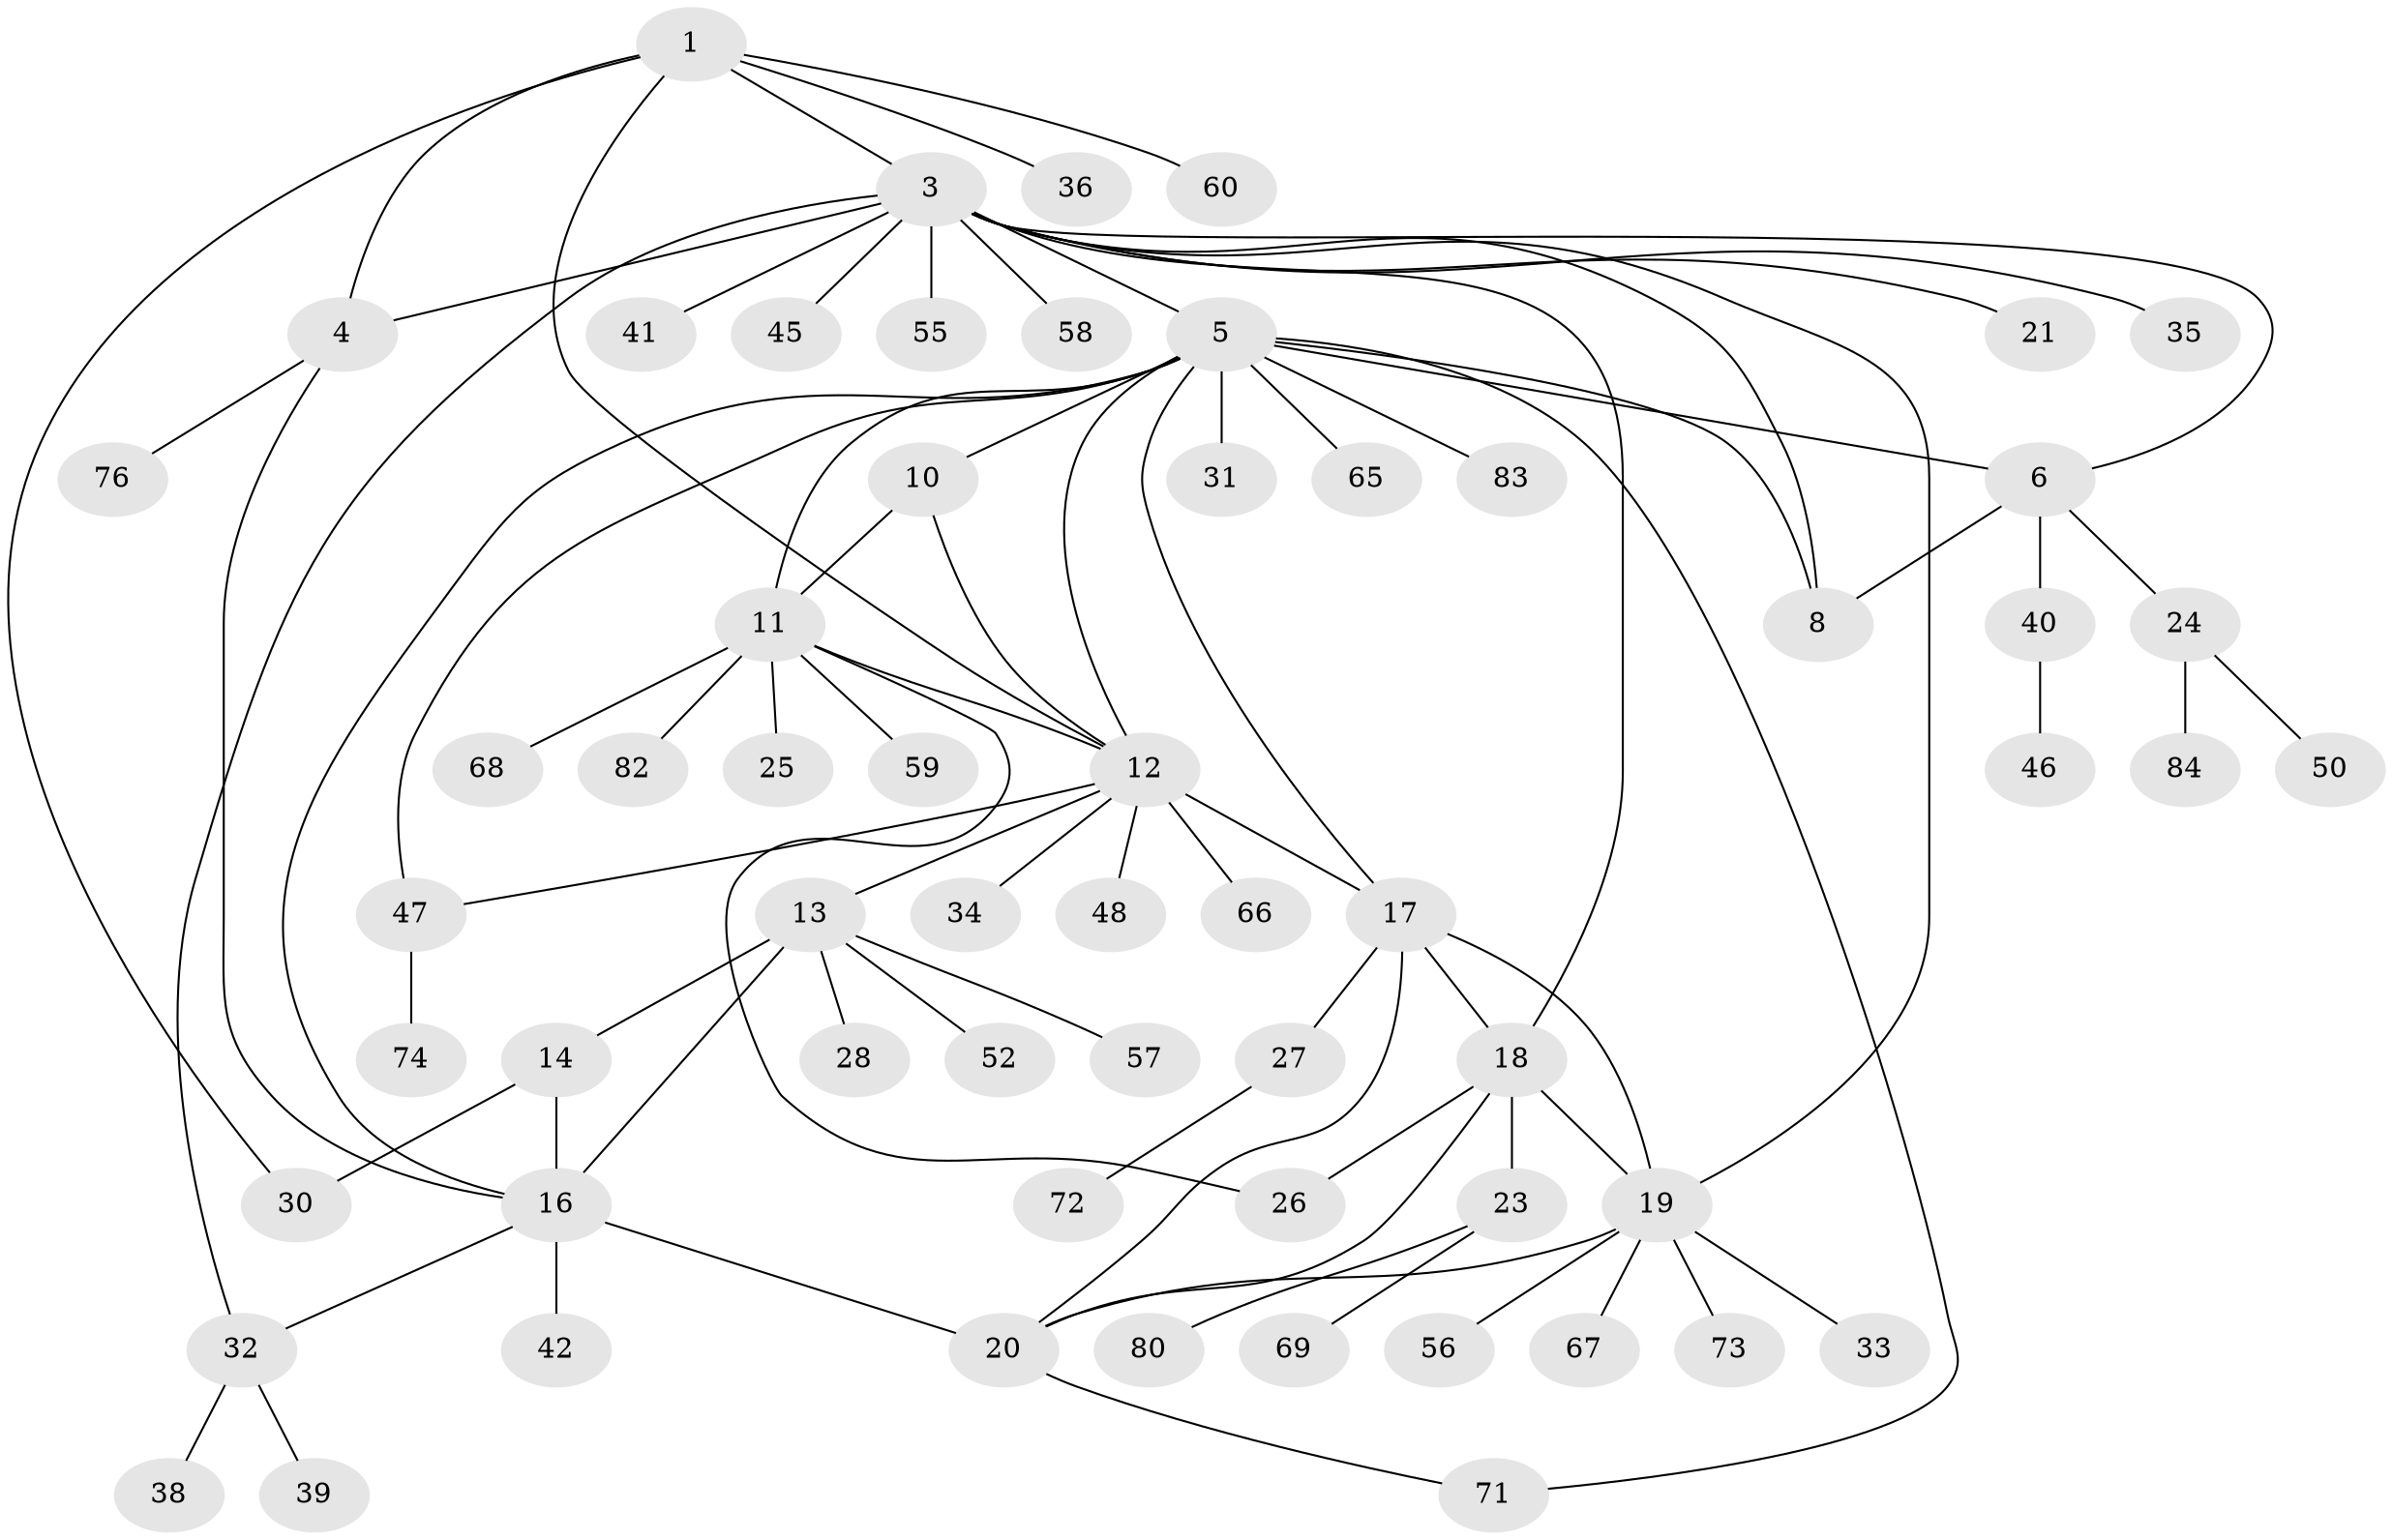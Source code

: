 // Generated by graph-tools (version 1.1) at 2025/52/02/27/25 19:52:16]
// undirected, 61 vertices, 83 edges
graph export_dot {
graph [start="1"]
  node [color=gray90,style=filled];
  1 [super="+2"];
  3 [super="+7"];
  4 [super="+63"];
  5 [super="+9"];
  6;
  8;
  10;
  11 [super="+22"];
  12 [super="+79"];
  13 [super="+15"];
  14;
  16 [super="+44"];
  17 [super="+70"];
  18;
  19 [super="+29"];
  20;
  21;
  23 [super="+37"];
  24 [super="+75"];
  25;
  26 [super="+62"];
  27 [super="+53"];
  28 [super="+51"];
  30 [super="+43"];
  31;
  32;
  33 [super="+64"];
  34;
  35 [super="+49"];
  36;
  38;
  39;
  40 [super="+61"];
  41 [super="+78"];
  42;
  45;
  46;
  47 [super="+81"];
  48 [super="+54"];
  50;
  52;
  55;
  56;
  57;
  58;
  59;
  60;
  65;
  66;
  67;
  68;
  69;
  71 [super="+77"];
  72;
  73;
  74;
  76;
  80;
  82;
  83;
  84;
  1 -- 3 [weight=2];
  1 -- 4 [weight=2];
  1 -- 12;
  1 -- 30;
  1 -- 36;
  1 -- 60;
  3 -- 4;
  3 -- 18;
  3 -- 21;
  3 -- 32;
  3 -- 41;
  3 -- 45;
  3 -- 55;
  3 -- 58;
  3 -- 35;
  3 -- 5;
  3 -- 6;
  3 -- 19;
  3 -- 8;
  4 -- 16;
  4 -- 76;
  5 -- 6;
  5 -- 8;
  5 -- 16;
  5 -- 31;
  5 -- 47;
  5 -- 83;
  5 -- 65;
  5 -- 17;
  5 -- 71;
  5 -- 10;
  5 -- 11;
  5 -- 12;
  6 -- 8;
  6 -- 24;
  6 -- 40;
  10 -- 11;
  10 -- 12;
  11 -- 12;
  11 -- 25;
  11 -- 26;
  11 -- 68;
  11 -- 59;
  11 -- 82;
  12 -- 13;
  12 -- 34;
  12 -- 47;
  12 -- 48;
  12 -- 66;
  12 -- 17;
  13 -- 14 [weight=2];
  13 -- 16 [weight=2];
  13 -- 28;
  13 -- 52;
  13 -- 57;
  14 -- 16;
  14 -- 30;
  16 -- 20;
  16 -- 32;
  16 -- 42;
  17 -- 18;
  17 -- 19;
  17 -- 20;
  17 -- 27;
  18 -- 19;
  18 -- 20;
  18 -- 23;
  18 -- 26;
  19 -- 20;
  19 -- 33;
  19 -- 56;
  19 -- 67;
  19 -- 73;
  20 -- 71;
  23 -- 80;
  23 -- 69;
  24 -- 50;
  24 -- 84;
  27 -- 72;
  32 -- 38;
  32 -- 39;
  40 -- 46;
  47 -- 74;
}
